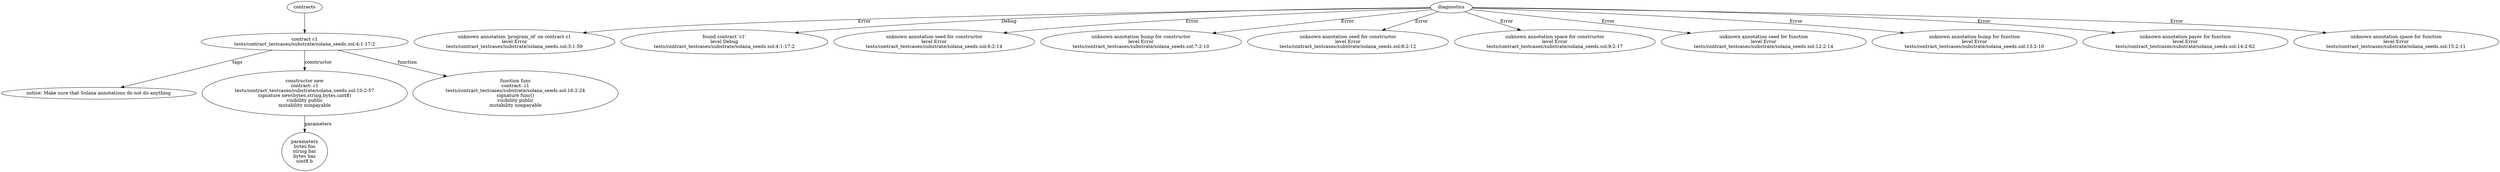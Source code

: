 strict digraph "tests/contract_testcases/substrate/solana_seeds.sol" {
	contract [label="contract c1\ntests/contract_testcases/substrate/solana_seeds.sol:4:1-17:2"]
	tags [label="notice: Make sure that Solana annotations do not do anything"]
	new [label="constructor new\ncontract: c1\ntests/contract_testcases/substrate/solana_seeds.sol:10:2-57\nsignature new(bytes,string,bytes,uint8)\nvisibility public\nmutability nonpayable"]
	parameters [label="parameters\nbytes foo\nstring bar\nbytes baz\nuint8 b"]
	func [label="function func\ncontract: c1\ntests/contract_testcases/substrate/solana_seeds.sol:16:2-24\nsignature func()\nvisibility public\nmutability nonpayable"]
	diagnostic [label="unknown annotation 'program_id' on contract c1\nlevel Error\ntests/contract_testcases/substrate/solana_seeds.sol:3:1-59"]
	diagnostic_8 [label="found contract 'c1'\nlevel Debug\ntests/contract_testcases/substrate/solana_seeds.sol:4:1-17:2"]
	diagnostic_9 [label="unknown annotation seed for constructor\nlevel Error\ntests/contract_testcases/substrate/solana_seeds.sol:6:2-14"]
	diagnostic_10 [label="unknown annotation bump for constructor\nlevel Error\ntests/contract_testcases/substrate/solana_seeds.sol:7:2-10"]
	diagnostic_11 [label="unknown annotation seed for constructor\nlevel Error\ntests/contract_testcases/substrate/solana_seeds.sol:8:2-12"]
	diagnostic_12 [label="unknown annotation space for constructor\nlevel Error\ntests/contract_testcases/substrate/solana_seeds.sol:9:2-17"]
	diagnostic_13 [label="unknown annotation seed for function\nlevel Error\ntests/contract_testcases/substrate/solana_seeds.sol:12:2-14"]
	diagnostic_14 [label="unknown annotation bump for function\nlevel Error\ntests/contract_testcases/substrate/solana_seeds.sol:13:2-10"]
	diagnostic_15 [label="unknown annotation payer for function\nlevel Error\ntests/contract_testcases/substrate/solana_seeds.sol:14:2-62"]
	diagnostic_16 [label="unknown annotation space for function\nlevel Error\ntests/contract_testcases/substrate/solana_seeds.sol:15:2-11"]
	contracts -> contract
	contract -> tags [label="tags"]
	contract -> new [label="constructor"]
	new -> parameters [label="parameters"]
	contract -> func [label="function"]
	diagnostics -> diagnostic [label="Error"]
	diagnostics -> diagnostic_8 [label="Debug"]
	diagnostics -> diagnostic_9 [label="Error"]
	diagnostics -> diagnostic_10 [label="Error"]
	diagnostics -> diagnostic_11 [label="Error"]
	diagnostics -> diagnostic_12 [label="Error"]
	diagnostics -> diagnostic_13 [label="Error"]
	diagnostics -> diagnostic_14 [label="Error"]
	diagnostics -> diagnostic_15 [label="Error"]
	diagnostics -> diagnostic_16 [label="Error"]
}
